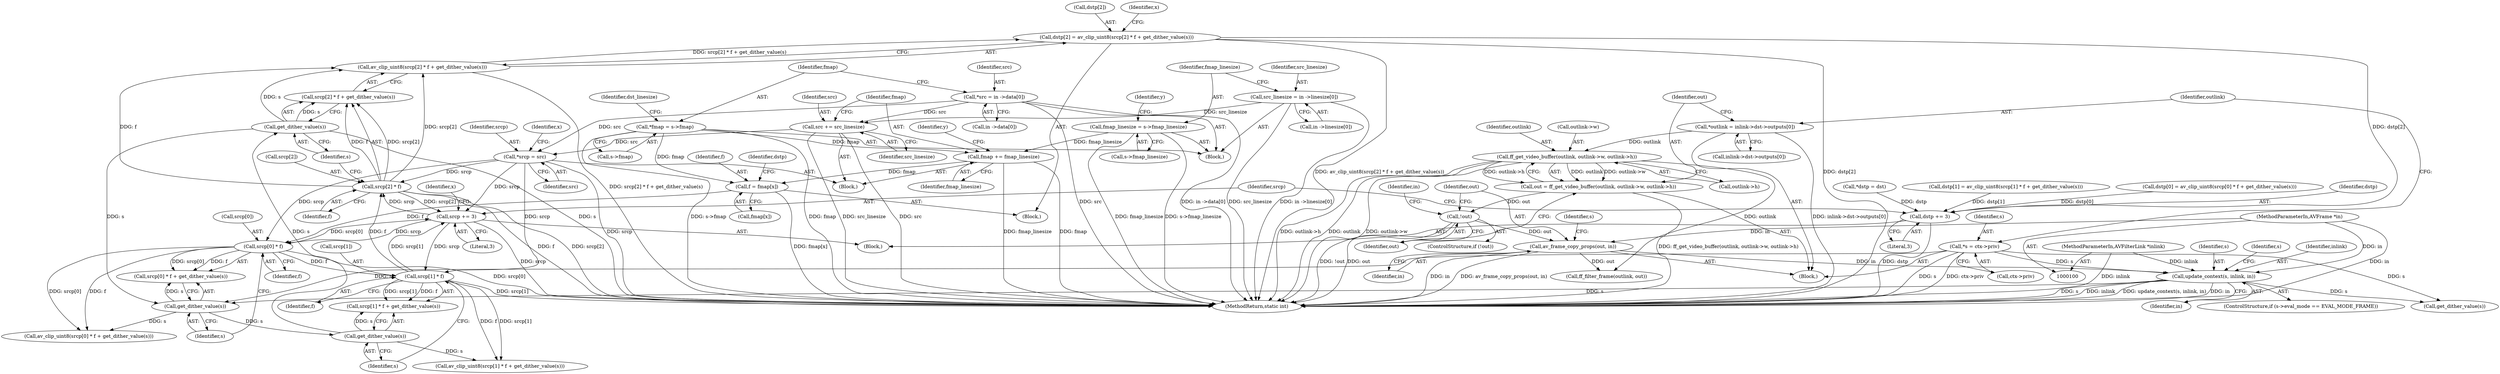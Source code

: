 digraph "0_FFmpeg_e43a0a232dbf6d3c161823c2e07c52e76227a1bc_10@integer" {
"1000287" [label="(Call,dstp[2] = av_clip_uint8(srcp[2] * f + get_dither_value(s)))"];
"1000291" [label="(Call,av_clip_uint8(srcp[2] * f + get_dither_value(s)))"];
"1000293" [label="(Call,srcp[2] * f)"];
"1000251" [label="(Call,srcp += 3)"];
"1000280" [label="(Call,srcp[1] * f)"];
"1000232" [label="(Call,*srcp = src)"];
"1000303" [label="(Call,src += src_linesize)"];
"1000202" [label="(Call,src_linesize = in ->linesize[0])"];
"1000180" [label="(Call,*src = in ->data[0])"];
"1000267" [label="(Call,srcp[0] * f)"];
"1000256" [label="(Call,f = fmap[x])"];
"1000188" [label="(Call,*fmap = s->fmap)"];
"1000306" [label="(Call,fmap += fmap_linesize)"];
"1000210" [label="(Call,fmap_linesize = s->fmap_linesize)"];
"1000298" [label="(Call,get_dither_value(s))"];
"1000285" [label="(Call,get_dither_value(s))"];
"1000272" [label="(Call,get_dither_value(s))"];
"1000158" [label="(Call,update_context(s, inlink, in))"];
"1000113" [label="(Call,*s = ctx->priv)"];
"1000101" [label="(MethodParameterIn,AVFilterLink *inlink)"];
"1000149" [label="(Call,av_frame_copy_props(out, in))"];
"1000140" [label="(Call,!out)"];
"1000129" [label="(Call,out = ff_get_video_buffer(outlink, outlink->w, outlink->h))"];
"1000131" [label="(Call,ff_get_video_buffer(outlink, outlink->w, outlink->h))"];
"1000119" [label="(Call,*outlink = inlink->dst->outputs[0])"];
"1000102" [label="(MethodParameterIn,AVFrame *in)"];
"1000248" [label="(Call,dstp += 3)"];
"1000159" [label="(Identifier,s)"];
"1000141" [label="(Identifier,out)"];
"1000307" [label="(Identifier,fmap)"];
"1000505" [label="(MethodReturn,static int)"];
"1000150" [label="(Identifier,out)"];
"1000101" [label="(MethodParameterIn,AVFilterLink *inlink)"];
"1000272" [label="(Call,get_dither_value(s))"];
"1000140" [label="(Call,!out)"];
"1000130" [label="(Identifier,out)"];
"1000212" [label="(Call,s->fmap_linesize)"];
"1000304" [label="(Identifier,src)"];
"1000139" [label="(ControlStructure,if (!out))"];
"1000287" [label="(Call,dstp[2] = av_clip_uint8(srcp[2] * f + get_dither_value(s)))"];
"1000211" [label="(Identifier,fmap_linesize)"];
"1000273" [label="(Identifier,s)"];
"1000268" [label="(Call,srcp[0])"];
"1000263" [label="(Identifier,dstp)"];
"1000129" [label="(Call,out = ff_get_video_buffer(outlink, outlink->w, outlink->h))"];
"1000274" [label="(Call,dstp[1] = av_clip_uint8(srcp[1] * f + get_dither_value(s)))"];
"1000306" [label="(Call,fmap += fmap_linesize)"];
"1000281" [label="(Call,srcp[1])"];
"1000280" [label="(Call,srcp[1] * f)"];
"1000288" [label="(Call,dstp[2])"];
"1000226" [label="(Block,)"];
"1000131" [label="(Call,ff_get_video_buffer(outlink, outlink->w, outlink->h))"];
"1000298" [label="(Call,get_dither_value(s))"];
"1000285" [label="(Call,get_dither_value(s))"];
"1000120" [label="(Identifier,outlink)"];
"1000502" [label="(Call,ff_filter_frame(outlink, out))"];
"1000210" [label="(Call,fmap_linesize = s->fmap_linesize)"];
"1000190" [label="(Call,s->fmap)"];
"1000181" [label="(Identifier,src)"];
"1000247" [label="(Block,)"];
"1000217" [label="(Identifier,y)"];
"1000234" [label="(Identifier,src)"];
"1000250" [label="(Literal,3)"];
"1000299" [label="(Identifier,s)"];
"1000271" [label="(Identifier,f)"];
"1000265" [label="(Call,av_clip_uint8(srcp[0] * f + get_dither_value(s)))"];
"1000202" [label="(Call,src_linesize = in ->linesize[0])"];
"1000305" [label="(Identifier,src_linesize)"];
"1000225" [label="(Identifier,y)"];
"1000292" [label="(Call,srcp[2] * f + get_dither_value(s))"];
"1000119" [label="(Call,*outlink = inlink->dst->outputs[0])"];
"1000248" [label="(Call,dstp += 3)"];
"1000232" [label="(Call,*srcp = src)"];
"1000266" [label="(Call,srcp[0] * f + get_dither_value(s))"];
"1000267" [label="(Call,srcp[0] * f)"];
"1000261" [label="(Call,dstp[0] = av_clip_uint8(srcp[0] * f + get_dither_value(s)))"];
"1000145" [label="(Identifier,in)"];
"1000233" [label="(Identifier,srcp)"];
"1000103" [label="(Block,)"];
"1000151" [label="(Identifier,in)"];
"1000237" [label="(Identifier,x)"];
"1000451" [label="(Call,get_dither_value(s))"];
"1000102" [label="(MethodParameterIn,AVFrame *in)"];
"1000189" [label="(Identifier,fmap)"];
"1000308" [label="(Identifier,fmap_linesize)"];
"1000257" [label="(Identifier,f)"];
"1000136" [label="(Call,outlink->h)"];
"1000132" [label="(Identifier,outlink)"];
"1000303" [label="(Call,src += src_linesize)"];
"1000166" [label="(Identifier,s)"];
"1000240" [label="(Identifier,x)"];
"1000114" [label="(Identifier,s)"];
"1000113" [label="(Call,*s = ctx->priv)"];
"1000246" [label="(Identifier,x)"];
"1000133" [label="(Call,outlink->w)"];
"1000253" [label="(Literal,3)"];
"1000170" [label="(Block,)"];
"1000180" [label="(Call,*src = in ->data[0])"];
"1000297" [label="(Identifier,f)"];
"1000254" [label="(Block,)"];
"1000161" [label="(Identifier,in)"];
"1000204" [label="(Call,in ->linesize[0])"];
"1000249" [label="(Identifier,dstp)"];
"1000284" [label="(Identifier,f)"];
"1000256" [label="(Call,f = fmap[x])"];
"1000203" [label="(Identifier,src_linesize)"];
"1000155" [label="(Identifier,s)"];
"1000251" [label="(Call,srcp += 3)"];
"1000152" [label="(ControlStructure,if (s->eval_mode == EVAL_MODE_FRAME))"];
"1000115" [label="(Call,ctx->priv)"];
"1000121" [label="(Call,inlink->dst->outputs[0])"];
"1000195" [label="(Identifier,dst_linesize)"];
"1000160" [label="(Identifier,inlink)"];
"1000279" [label="(Call,srcp[1] * f + get_dither_value(s))"];
"1000188" [label="(Call,*fmap = s->fmap)"];
"1000158" [label="(Call,update_context(s, inlink, in))"];
"1000278" [label="(Call,av_clip_uint8(srcp[1] * f + get_dither_value(s)))"];
"1000294" [label="(Call,srcp[2])"];
"1000228" [label="(Call,*dstp = dst)"];
"1000258" [label="(Call,fmap[x])"];
"1000149" [label="(Call,av_frame_copy_props(out, in))"];
"1000286" [label="(Identifier,s)"];
"1000291" [label="(Call,av_clip_uint8(srcp[2] * f + get_dither_value(s)))"];
"1000293" [label="(Call,srcp[2] * f)"];
"1000252" [label="(Identifier,srcp)"];
"1000182" [label="(Call,in ->data[0])"];
"1000287" -> "1000254"  [label="AST: "];
"1000287" -> "1000291"  [label="CFG: "];
"1000288" -> "1000287"  [label="AST: "];
"1000291" -> "1000287"  [label="AST: "];
"1000246" -> "1000287"  [label="CFG: "];
"1000287" -> "1000505"  [label="DDG: av_clip_uint8(srcp[2] * f + get_dither_value(s))"];
"1000287" -> "1000505"  [label="DDG: dstp[2]"];
"1000287" -> "1000248"  [label="DDG: dstp[2]"];
"1000291" -> "1000287"  [label="DDG: srcp[2] * f + get_dither_value(s)"];
"1000291" -> "1000292"  [label="CFG: "];
"1000292" -> "1000291"  [label="AST: "];
"1000291" -> "1000505"  [label="DDG: srcp[2] * f + get_dither_value(s)"];
"1000293" -> "1000291"  [label="DDG: srcp[2]"];
"1000293" -> "1000291"  [label="DDG: f"];
"1000298" -> "1000291"  [label="DDG: s"];
"1000293" -> "1000292"  [label="AST: "];
"1000293" -> "1000297"  [label="CFG: "];
"1000294" -> "1000293"  [label="AST: "];
"1000297" -> "1000293"  [label="AST: "];
"1000299" -> "1000293"  [label="CFG: "];
"1000293" -> "1000505"  [label="DDG: srcp[2]"];
"1000293" -> "1000505"  [label="DDG: f"];
"1000293" -> "1000251"  [label="DDG: srcp[2]"];
"1000293" -> "1000292"  [label="DDG: srcp[2]"];
"1000293" -> "1000292"  [label="DDG: f"];
"1000251" -> "1000293"  [label="DDG: srcp"];
"1000232" -> "1000293"  [label="DDG: srcp"];
"1000280" -> "1000293"  [label="DDG: f"];
"1000251" -> "1000247"  [label="AST: "];
"1000251" -> "1000253"  [label="CFG: "];
"1000252" -> "1000251"  [label="AST: "];
"1000253" -> "1000251"  [label="AST: "];
"1000240" -> "1000251"  [label="CFG: "];
"1000251" -> "1000505"  [label="DDG: srcp"];
"1000280" -> "1000251"  [label="DDG: srcp[1]"];
"1000232" -> "1000251"  [label="DDG: srcp"];
"1000267" -> "1000251"  [label="DDG: srcp[0]"];
"1000251" -> "1000267"  [label="DDG: srcp"];
"1000251" -> "1000280"  [label="DDG: srcp"];
"1000280" -> "1000279"  [label="AST: "];
"1000280" -> "1000284"  [label="CFG: "];
"1000281" -> "1000280"  [label="AST: "];
"1000284" -> "1000280"  [label="AST: "];
"1000286" -> "1000280"  [label="CFG: "];
"1000280" -> "1000505"  [label="DDG: srcp[1]"];
"1000280" -> "1000278"  [label="DDG: srcp[1]"];
"1000280" -> "1000278"  [label="DDG: f"];
"1000280" -> "1000279"  [label="DDG: srcp[1]"];
"1000280" -> "1000279"  [label="DDG: f"];
"1000232" -> "1000280"  [label="DDG: srcp"];
"1000267" -> "1000280"  [label="DDG: f"];
"1000232" -> "1000226"  [label="AST: "];
"1000232" -> "1000234"  [label="CFG: "];
"1000233" -> "1000232"  [label="AST: "];
"1000234" -> "1000232"  [label="AST: "];
"1000237" -> "1000232"  [label="CFG: "];
"1000232" -> "1000505"  [label="DDG: srcp"];
"1000303" -> "1000232"  [label="DDG: src"];
"1000180" -> "1000232"  [label="DDG: src"];
"1000232" -> "1000267"  [label="DDG: srcp"];
"1000303" -> "1000226"  [label="AST: "];
"1000303" -> "1000305"  [label="CFG: "];
"1000304" -> "1000303"  [label="AST: "];
"1000305" -> "1000303"  [label="AST: "];
"1000307" -> "1000303"  [label="CFG: "];
"1000303" -> "1000505"  [label="DDG: src"];
"1000303" -> "1000505"  [label="DDG: src_linesize"];
"1000202" -> "1000303"  [label="DDG: src_linesize"];
"1000180" -> "1000303"  [label="DDG: src"];
"1000202" -> "1000170"  [label="AST: "];
"1000202" -> "1000204"  [label="CFG: "];
"1000203" -> "1000202"  [label="AST: "];
"1000204" -> "1000202"  [label="AST: "];
"1000211" -> "1000202"  [label="CFG: "];
"1000202" -> "1000505"  [label="DDG: src_linesize"];
"1000202" -> "1000505"  [label="DDG: in ->linesize[0]"];
"1000180" -> "1000170"  [label="AST: "];
"1000180" -> "1000182"  [label="CFG: "];
"1000181" -> "1000180"  [label="AST: "];
"1000182" -> "1000180"  [label="AST: "];
"1000189" -> "1000180"  [label="CFG: "];
"1000180" -> "1000505"  [label="DDG: in ->data[0]"];
"1000180" -> "1000505"  [label="DDG: src"];
"1000267" -> "1000266"  [label="AST: "];
"1000267" -> "1000271"  [label="CFG: "];
"1000268" -> "1000267"  [label="AST: "];
"1000271" -> "1000267"  [label="AST: "];
"1000273" -> "1000267"  [label="CFG: "];
"1000267" -> "1000505"  [label="DDG: srcp[0]"];
"1000267" -> "1000265"  [label="DDG: srcp[0]"];
"1000267" -> "1000265"  [label="DDG: f"];
"1000267" -> "1000266"  [label="DDG: srcp[0]"];
"1000267" -> "1000266"  [label="DDG: f"];
"1000256" -> "1000267"  [label="DDG: f"];
"1000256" -> "1000254"  [label="AST: "];
"1000256" -> "1000258"  [label="CFG: "];
"1000257" -> "1000256"  [label="AST: "];
"1000258" -> "1000256"  [label="AST: "];
"1000263" -> "1000256"  [label="CFG: "];
"1000256" -> "1000505"  [label="DDG: fmap[x]"];
"1000188" -> "1000256"  [label="DDG: fmap"];
"1000306" -> "1000256"  [label="DDG: fmap"];
"1000188" -> "1000170"  [label="AST: "];
"1000188" -> "1000190"  [label="CFG: "];
"1000189" -> "1000188"  [label="AST: "];
"1000190" -> "1000188"  [label="AST: "];
"1000195" -> "1000188"  [label="CFG: "];
"1000188" -> "1000505"  [label="DDG: s->fmap"];
"1000188" -> "1000505"  [label="DDG: fmap"];
"1000188" -> "1000306"  [label="DDG: fmap"];
"1000306" -> "1000226"  [label="AST: "];
"1000306" -> "1000308"  [label="CFG: "];
"1000307" -> "1000306"  [label="AST: "];
"1000308" -> "1000306"  [label="AST: "];
"1000225" -> "1000306"  [label="CFG: "];
"1000306" -> "1000505"  [label="DDG: fmap"];
"1000306" -> "1000505"  [label="DDG: fmap_linesize"];
"1000210" -> "1000306"  [label="DDG: fmap_linesize"];
"1000210" -> "1000170"  [label="AST: "];
"1000210" -> "1000212"  [label="CFG: "];
"1000211" -> "1000210"  [label="AST: "];
"1000212" -> "1000210"  [label="AST: "];
"1000217" -> "1000210"  [label="CFG: "];
"1000210" -> "1000505"  [label="DDG: s->fmap_linesize"];
"1000210" -> "1000505"  [label="DDG: fmap_linesize"];
"1000298" -> "1000292"  [label="AST: "];
"1000298" -> "1000299"  [label="CFG: "];
"1000299" -> "1000298"  [label="AST: "];
"1000292" -> "1000298"  [label="CFG: "];
"1000298" -> "1000505"  [label="DDG: s"];
"1000298" -> "1000272"  [label="DDG: s"];
"1000298" -> "1000292"  [label="DDG: s"];
"1000285" -> "1000298"  [label="DDG: s"];
"1000285" -> "1000279"  [label="AST: "];
"1000285" -> "1000286"  [label="CFG: "];
"1000286" -> "1000285"  [label="AST: "];
"1000279" -> "1000285"  [label="CFG: "];
"1000285" -> "1000278"  [label="DDG: s"];
"1000285" -> "1000279"  [label="DDG: s"];
"1000272" -> "1000285"  [label="DDG: s"];
"1000272" -> "1000266"  [label="AST: "];
"1000272" -> "1000273"  [label="CFG: "];
"1000273" -> "1000272"  [label="AST: "];
"1000266" -> "1000272"  [label="CFG: "];
"1000272" -> "1000265"  [label="DDG: s"];
"1000272" -> "1000266"  [label="DDG: s"];
"1000158" -> "1000272"  [label="DDG: s"];
"1000113" -> "1000272"  [label="DDG: s"];
"1000158" -> "1000152"  [label="AST: "];
"1000158" -> "1000161"  [label="CFG: "];
"1000159" -> "1000158"  [label="AST: "];
"1000160" -> "1000158"  [label="AST: "];
"1000161" -> "1000158"  [label="AST: "];
"1000166" -> "1000158"  [label="CFG: "];
"1000158" -> "1000505"  [label="DDG: s"];
"1000158" -> "1000505"  [label="DDG: inlink"];
"1000158" -> "1000505"  [label="DDG: update_context(s, inlink, in)"];
"1000158" -> "1000505"  [label="DDG: in"];
"1000113" -> "1000158"  [label="DDG: s"];
"1000101" -> "1000158"  [label="DDG: inlink"];
"1000149" -> "1000158"  [label="DDG: in"];
"1000102" -> "1000158"  [label="DDG: in"];
"1000158" -> "1000451"  [label="DDG: s"];
"1000113" -> "1000103"  [label="AST: "];
"1000113" -> "1000115"  [label="CFG: "];
"1000114" -> "1000113"  [label="AST: "];
"1000115" -> "1000113"  [label="AST: "];
"1000120" -> "1000113"  [label="CFG: "];
"1000113" -> "1000505"  [label="DDG: s"];
"1000113" -> "1000505"  [label="DDG: ctx->priv"];
"1000113" -> "1000451"  [label="DDG: s"];
"1000101" -> "1000100"  [label="AST: "];
"1000101" -> "1000505"  [label="DDG: inlink"];
"1000149" -> "1000103"  [label="AST: "];
"1000149" -> "1000151"  [label="CFG: "];
"1000150" -> "1000149"  [label="AST: "];
"1000151" -> "1000149"  [label="AST: "];
"1000155" -> "1000149"  [label="CFG: "];
"1000149" -> "1000505"  [label="DDG: in"];
"1000149" -> "1000505"  [label="DDG: av_frame_copy_props(out, in)"];
"1000140" -> "1000149"  [label="DDG: out"];
"1000102" -> "1000149"  [label="DDG: in"];
"1000149" -> "1000502"  [label="DDG: out"];
"1000140" -> "1000139"  [label="AST: "];
"1000140" -> "1000141"  [label="CFG: "];
"1000141" -> "1000140"  [label="AST: "];
"1000145" -> "1000140"  [label="CFG: "];
"1000150" -> "1000140"  [label="CFG: "];
"1000140" -> "1000505"  [label="DDG: out"];
"1000140" -> "1000505"  [label="DDG: !out"];
"1000129" -> "1000140"  [label="DDG: out"];
"1000129" -> "1000103"  [label="AST: "];
"1000129" -> "1000131"  [label="CFG: "];
"1000130" -> "1000129"  [label="AST: "];
"1000131" -> "1000129"  [label="AST: "];
"1000141" -> "1000129"  [label="CFG: "];
"1000129" -> "1000505"  [label="DDG: ff_get_video_buffer(outlink, outlink->w, outlink->h)"];
"1000131" -> "1000129"  [label="DDG: outlink"];
"1000131" -> "1000129"  [label="DDG: outlink->w"];
"1000131" -> "1000129"  [label="DDG: outlink->h"];
"1000131" -> "1000136"  [label="CFG: "];
"1000132" -> "1000131"  [label="AST: "];
"1000133" -> "1000131"  [label="AST: "];
"1000136" -> "1000131"  [label="AST: "];
"1000131" -> "1000505"  [label="DDG: outlink"];
"1000131" -> "1000505"  [label="DDG: outlink->w"];
"1000131" -> "1000505"  [label="DDG: outlink->h"];
"1000119" -> "1000131"  [label="DDG: outlink"];
"1000131" -> "1000502"  [label="DDG: outlink"];
"1000119" -> "1000103"  [label="AST: "];
"1000119" -> "1000121"  [label="CFG: "];
"1000120" -> "1000119"  [label="AST: "];
"1000121" -> "1000119"  [label="AST: "];
"1000130" -> "1000119"  [label="CFG: "];
"1000119" -> "1000505"  [label="DDG: inlink->dst->outputs[0]"];
"1000102" -> "1000100"  [label="AST: "];
"1000102" -> "1000505"  [label="DDG: in"];
"1000248" -> "1000247"  [label="AST: "];
"1000248" -> "1000250"  [label="CFG: "];
"1000249" -> "1000248"  [label="AST: "];
"1000250" -> "1000248"  [label="AST: "];
"1000252" -> "1000248"  [label="CFG: "];
"1000248" -> "1000505"  [label="DDG: dstp"];
"1000274" -> "1000248"  [label="DDG: dstp[1]"];
"1000228" -> "1000248"  [label="DDG: dstp"];
"1000261" -> "1000248"  [label="DDG: dstp[0]"];
}
